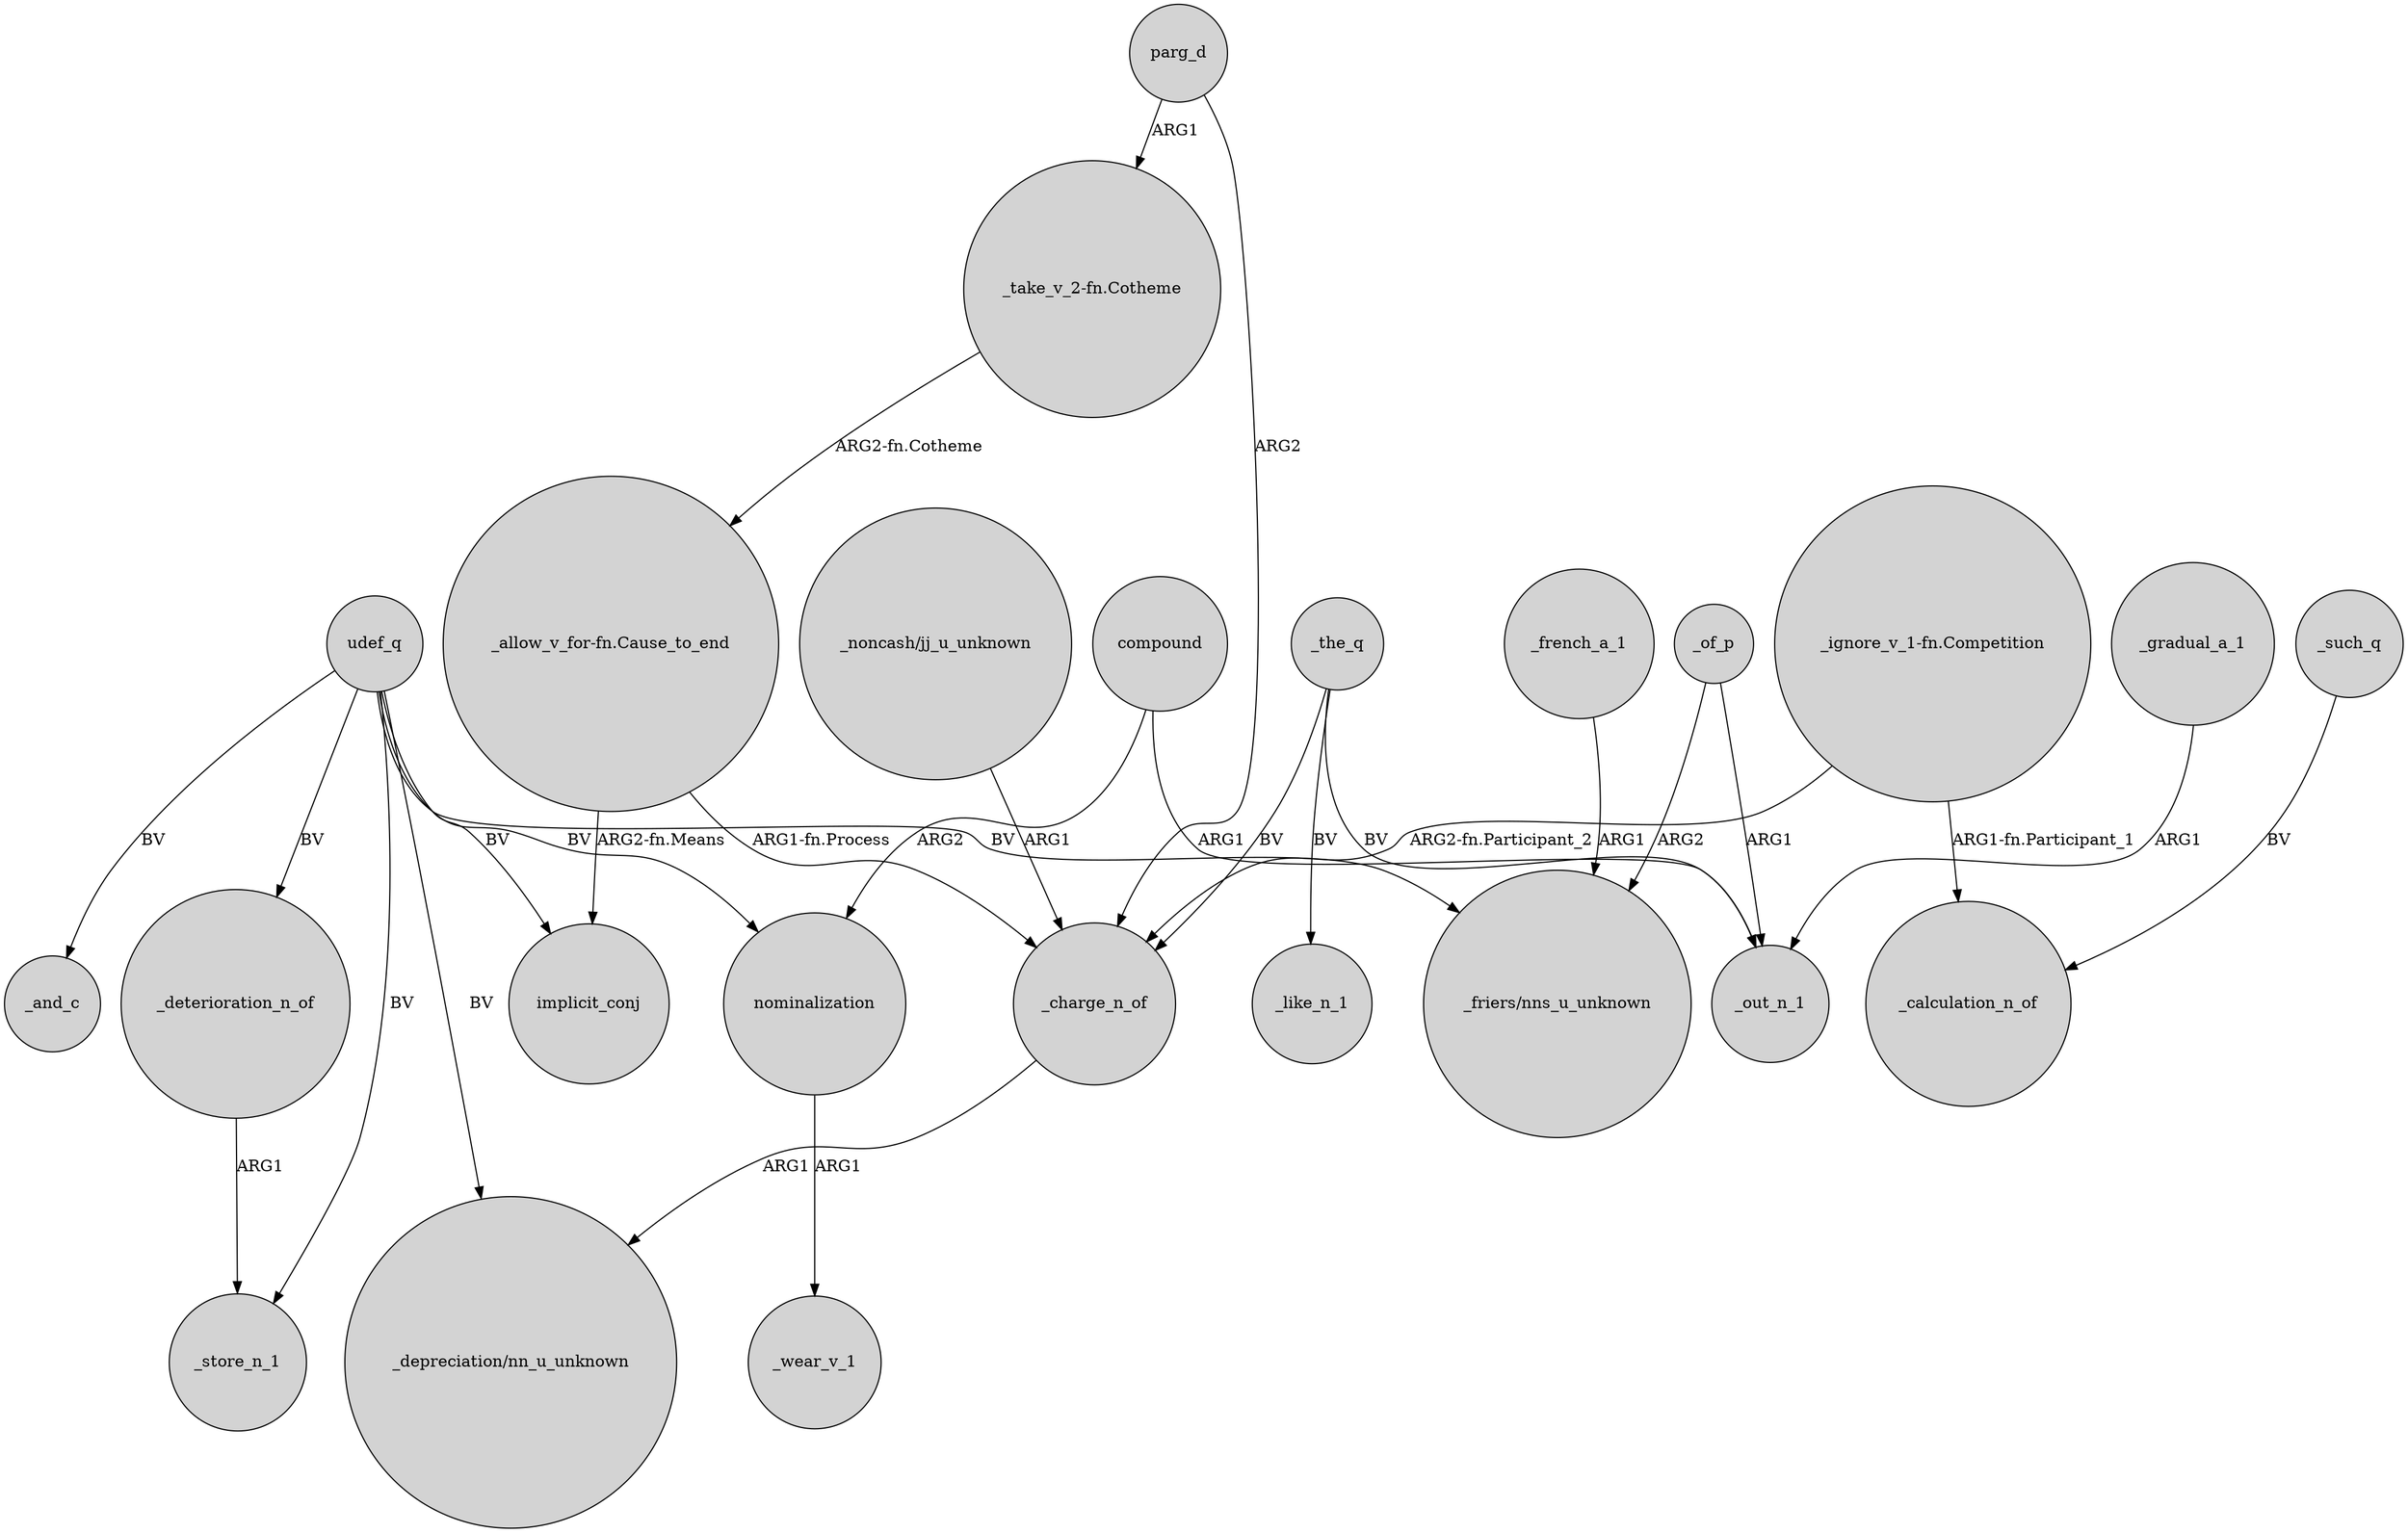 digraph {
	node [shape=circle style=filled]
	udef_q -> _deterioration_n_of [label=BV]
	"_allow_v_for-fn.Cause_to_end" -> implicit_conj [label="ARG2-fn.Means"]
	nominalization -> _wear_v_1 [label=ARG1]
	udef_q -> "_depreciation/nn_u_unknown" [label=BV]
	"_take_v_2-fn.Cotheme" -> "_allow_v_for-fn.Cause_to_end" [label="ARG2-fn.Cotheme"]
	_the_q -> _charge_n_of [label=BV]
	_of_p -> _out_n_1 [label=ARG1]
	udef_q -> "_friers/nns_u_unknown" [label=BV]
	udef_q -> nominalization [label=BV]
	"_noncash/jj_u_unknown" -> _charge_n_of [label=ARG1]
	udef_q -> _and_c [label=BV]
	_the_q -> _out_n_1 [label=BV]
	compound -> nominalization [label=ARG2]
	"_allow_v_for-fn.Cause_to_end" -> _charge_n_of [label="ARG1-fn.Process"]
	_deterioration_n_of -> _store_n_1 [label=ARG1]
	"_ignore_v_1-fn.Competition" -> _calculation_n_of [label="ARG1-fn.Participant_1"]
	udef_q -> _store_n_1 [label=BV]
	compound -> _out_n_1 [label=ARG1]
	_gradual_a_1 -> _out_n_1 [label=ARG1]
	_charge_n_of -> "_depreciation/nn_u_unknown" [label=ARG1]
	parg_d -> "_take_v_2-fn.Cotheme" [label=ARG1]
	_french_a_1 -> "_friers/nns_u_unknown" [label=ARG1]
	_of_p -> "_friers/nns_u_unknown" [label=ARG2]
	_the_q -> _like_n_1 [label=BV]
	parg_d -> _charge_n_of [label=ARG2]
	_such_q -> _calculation_n_of [label=BV]
	"_ignore_v_1-fn.Competition" -> _charge_n_of [label="ARG2-fn.Participant_2"]
	udef_q -> implicit_conj [label=BV]
}

